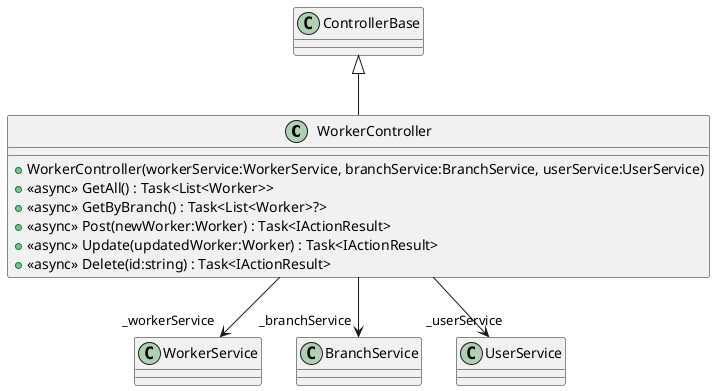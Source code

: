 @startuml
class WorkerController {
    + WorkerController(workerService:WorkerService, branchService:BranchService, userService:UserService)
    + <<async>> GetAll() : Task<List<Worker>>
    + <<async>> GetByBranch() : Task<List<Worker>?>
    + <<async>> Post(newWorker:Worker) : Task<IActionResult>
    + <<async>> Update(updatedWorker:Worker) : Task<IActionResult>
    + <<async>> Delete(id:string) : Task<IActionResult>
}
ControllerBase <|-- WorkerController
WorkerController --> "_workerService" WorkerService
WorkerController --> "_branchService" BranchService
WorkerController --> "_userService" UserService
@enduml
